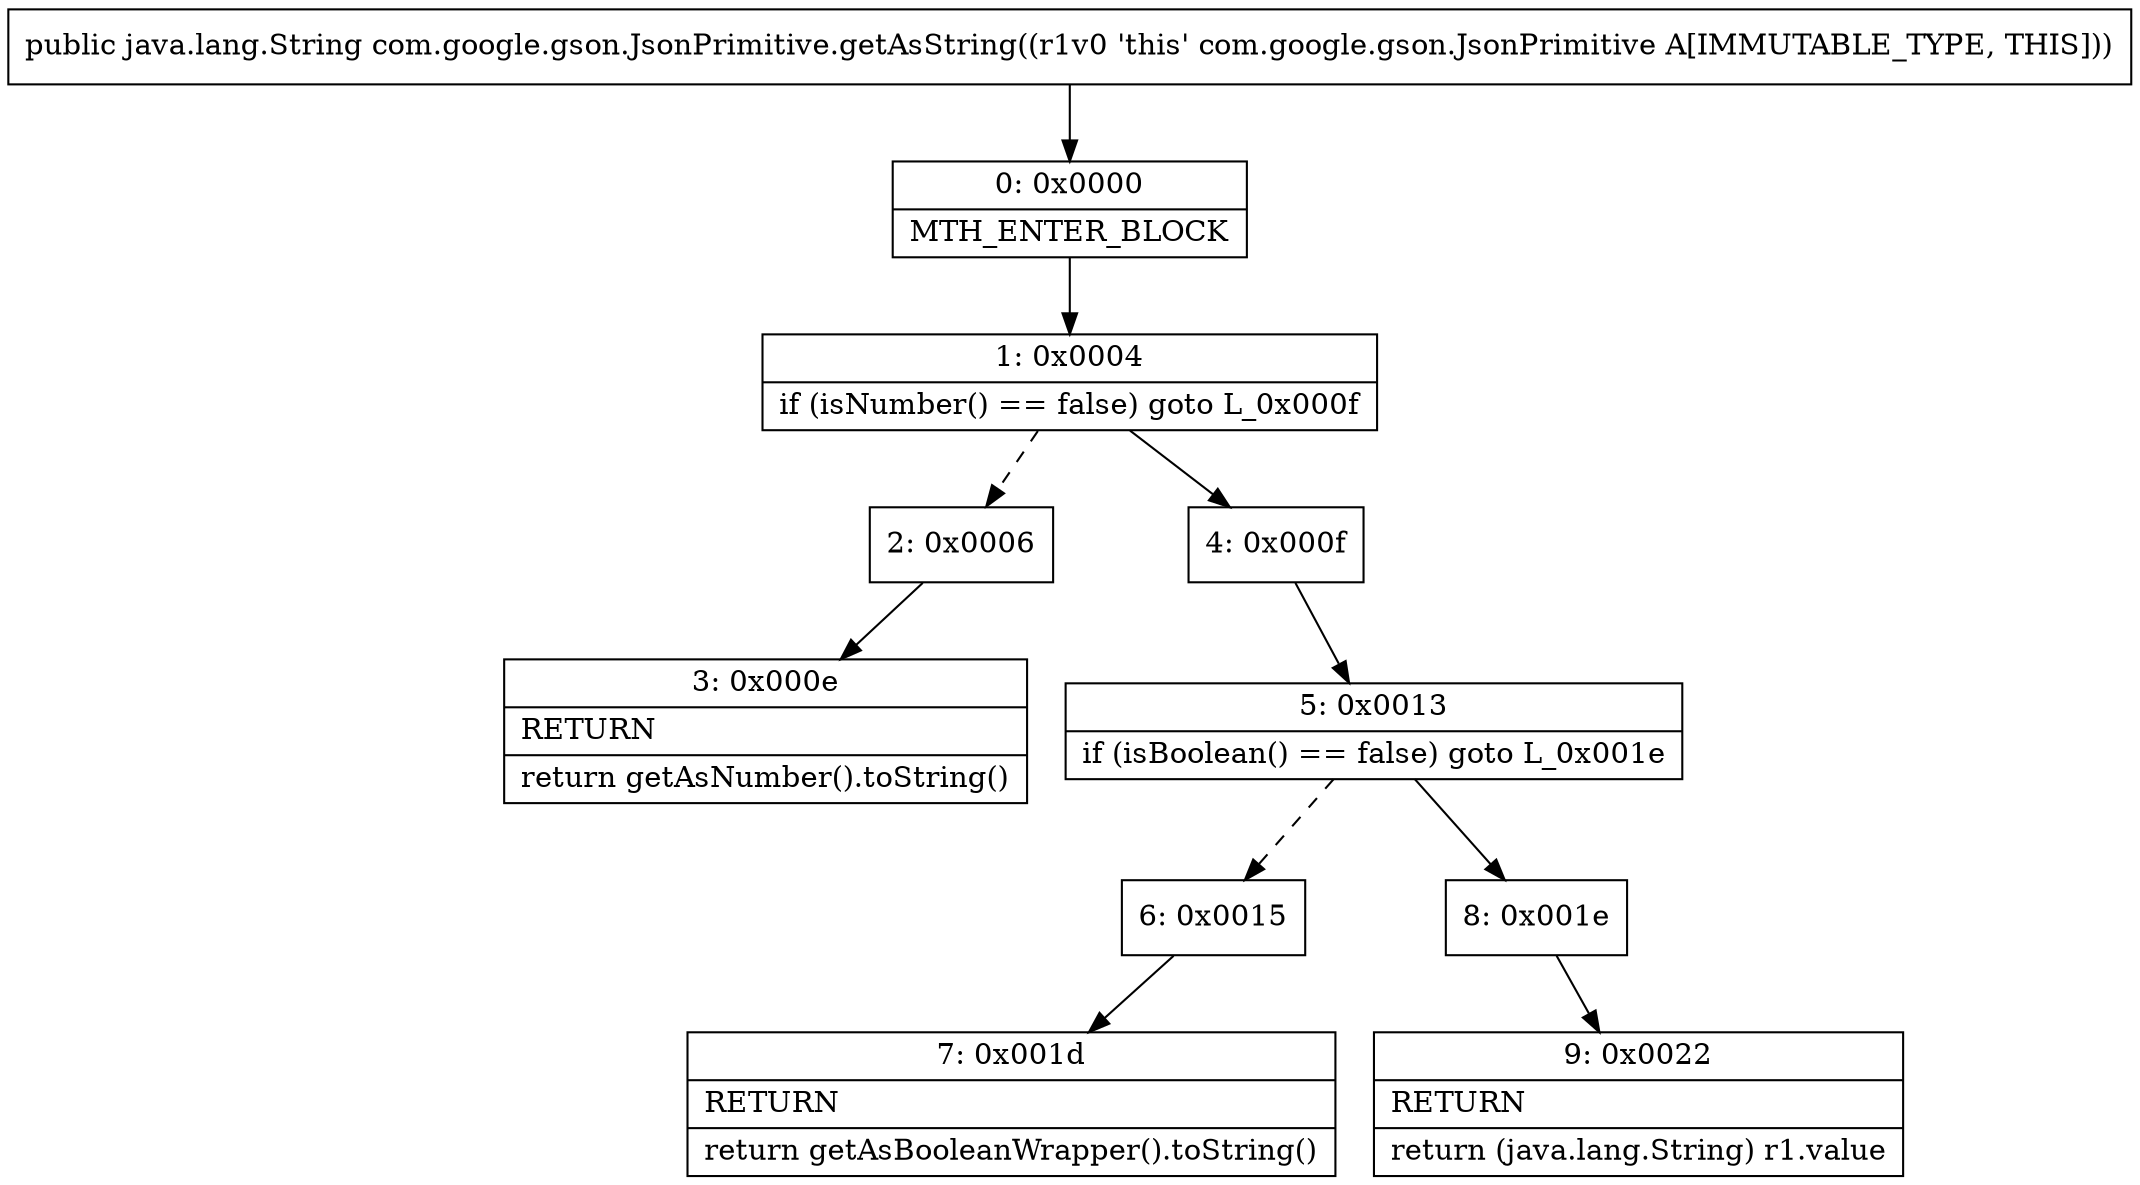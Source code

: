 digraph "CFG forcom.google.gson.JsonPrimitive.getAsString()Ljava\/lang\/String;" {
Node_0 [shape=record,label="{0\:\ 0x0000|MTH_ENTER_BLOCK\l}"];
Node_1 [shape=record,label="{1\:\ 0x0004|if (isNumber() == false) goto L_0x000f\l}"];
Node_2 [shape=record,label="{2\:\ 0x0006}"];
Node_3 [shape=record,label="{3\:\ 0x000e|RETURN\l|return getAsNumber().toString()\l}"];
Node_4 [shape=record,label="{4\:\ 0x000f}"];
Node_5 [shape=record,label="{5\:\ 0x0013|if (isBoolean() == false) goto L_0x001e\l}"];
Node_6 [shape=record,label="{6\:\ 0x0015}"];
Node_7 [shape=record,label="{7\:\ 0x001d|RETURN\l|return getAsBooleanWrapper().toString()\l}"];
Node_8 [shape=record,label="{8\:\ 0x001e}"];
Node_9 [shape=record,label="{9\:\ 0x0022|RETURN\l|return (java.lang.String) r1.value\l}"];
MethodNode[shape=record,label="{public java.lang.String com.google.gson.JsonPrimitive.getAsString((r1v0 'this' com.google.gson.JsonPrimitive A[IMMUTABLE_TYPE, THIS])) }"];
MethodNode -> Node_0;
Node_0 -> Node_1;
Node_1 -> Node_2[style=dashed];
Node_1 -> Node_4;
Node_2 -> Node_3;
Node_4 -> Node_5;
Node_5 -> Node_6[style=dashed];
Node_5 -> Node_8;
Node_6 -> Node_7;
Node_8 -> Node_9;
}

